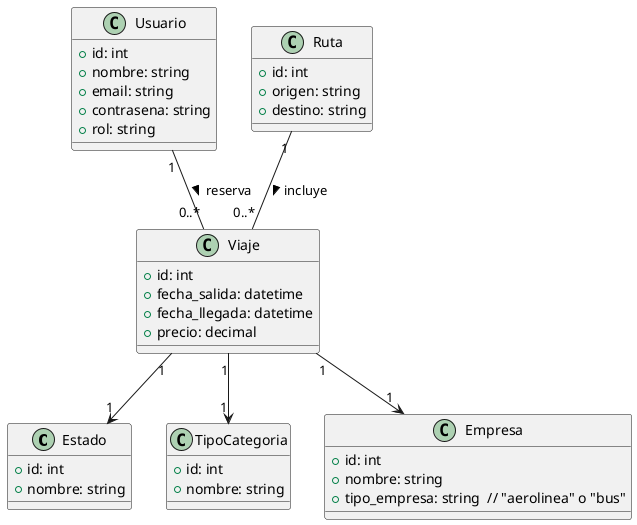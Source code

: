 @startuml

class Estado {
  +id: int
  +nombre: string
}

class TipoCategoria {
  +id: int
  +nombre: string
}

class Usuario {
  +id: int
  +nombre: string
  +email: string
  +contrasena: string
  +rol: string
}

class Empresa {
  +id: int
  +nombre: string
  +tipo_empresa: string  // "aerolinea" o "bus"
}

class Viaje {
  +id: int
  +fecha_salida: datetime
  +fecha_llegada: datetime
  +precio: decimal
}

class Ruta {
  +id: int
  +origen: string
  +destino: string
}

Ruta "1" -- "0..*" Viaje : incluye >
Usuario "1" -- "0..*" Viaje : reserva >
Viaje "1" --> "1" Estado
Viaje "1" --> "1" TipoCategoria
Viaje "1" --> "1" Empresa

@enduml
